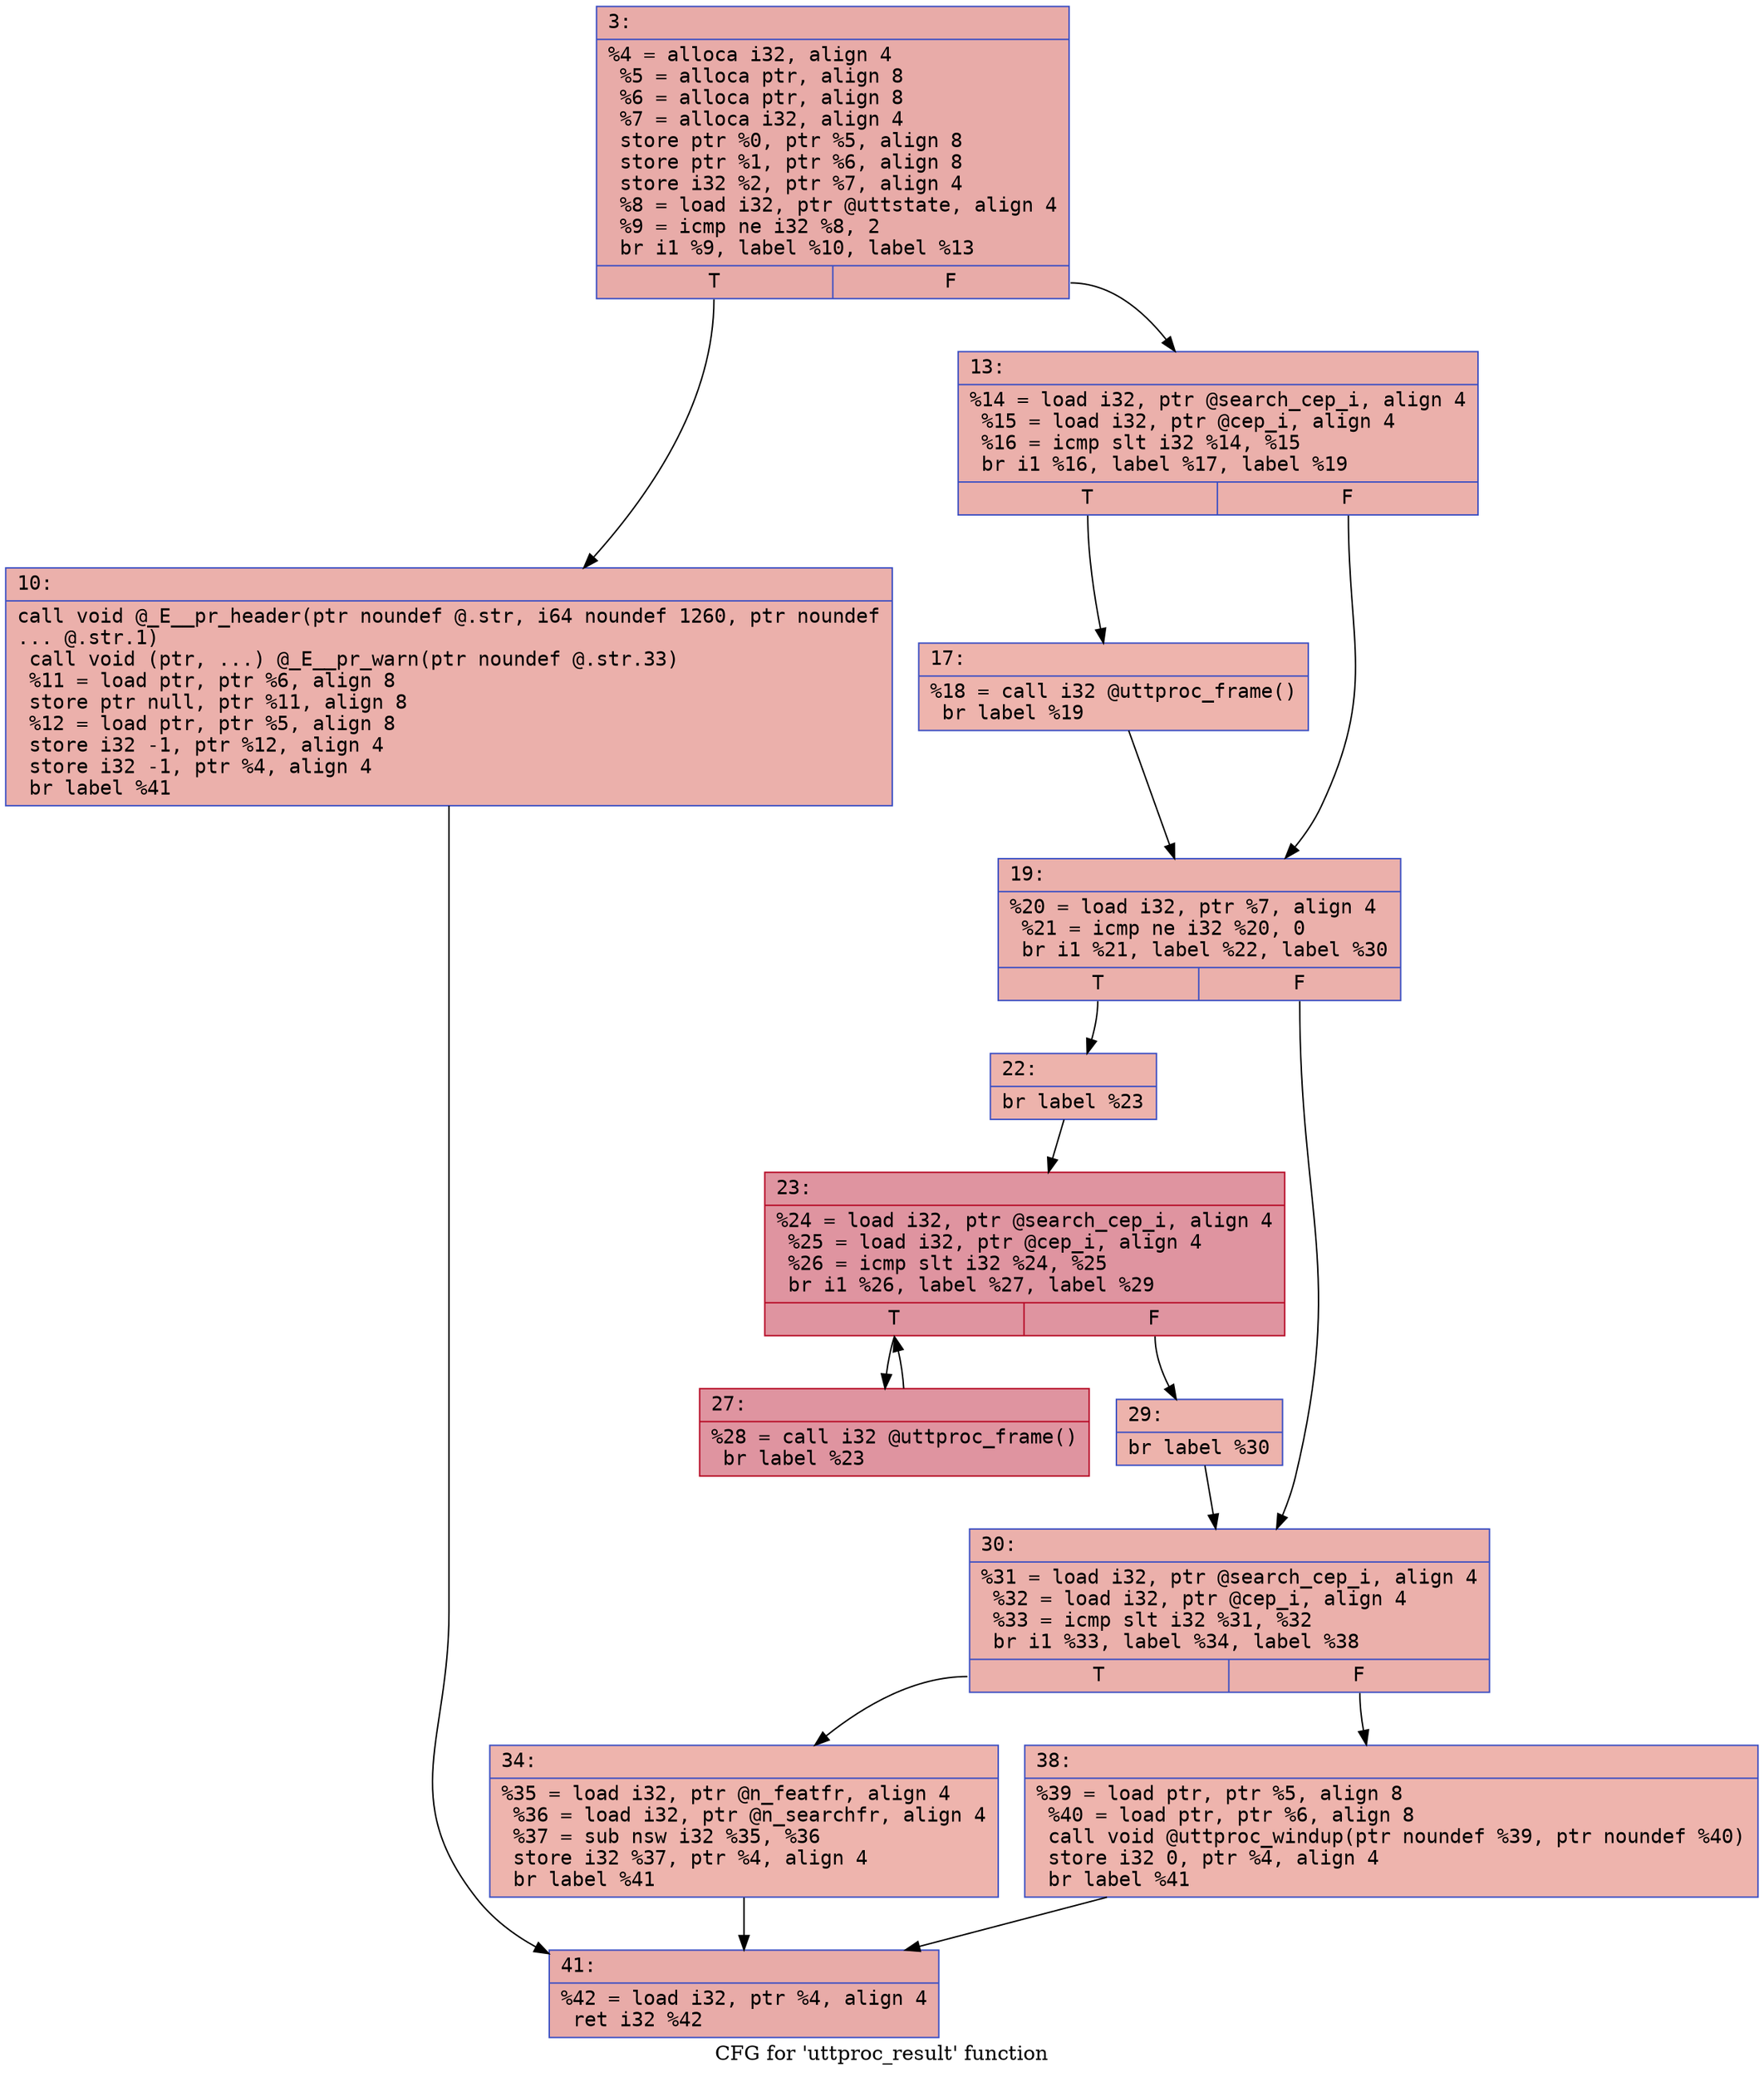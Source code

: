 digraph "CFG for 'uttproc_result' function" {
	label="CFG for 'uttproc_result' function";

	Node0x6000008a7e80 [shape=record,color="#3d50c3ff", style=filled, fillcolor="#cc403a70" fontname="Courier",label="{3:\l|  %4 = alloca i32, align 4\l  %5 = alloca ptr, align 8\l  %6 = alloca ptr, align 8\l  %7 = alloca i32, align 4\l  store ptr %0, ptr %5, align 8\l  store ptr %1, ptr %6, align 8\l  store i32 %2, ptr %7, align 4\l  %8 = load i32, ptr @uttstate, align 4\l  %9 = icmp ne i32 %8, 2\l  br i1 %9, label %10, label %13\l|{<s0>T|<s1>F}}"];
	Node0x6000008a7e80:s0 -> Node0x6000008a7ed0[tooltip="3 -> 10\nProbability 50.00%" ];
	Node0x6000008a7e80:s1 -> Node0x6000008a7f20[tooltip="3 -> 13\nProbability 50.00%" ];
	Node0x6000008a7ed0 [shape=record,color="#3d50c3ff", style=filled, fillcolor="#d24b4070" fontname="Courier",label="{10:\l|  call void @_E__pr_header(ptr noundef @.str, i64 noundef 1260, ptr noundef\l... @.str.1)\l  call void (ptr, ...) @_E__pr_warn(ptr noundef @.str.33)\l  %11 = load ptr, ptr %6, align 8\l  store ptr null, ptr %11, align 8\l  %12 = load ptr, ptr %5, align 8\l  store i32 -1, ptr %12, align 4\l  store i32 -1, ptr %4, align 4\l  br label %41\l}"];
	Node0x6000008a7ed0 -> Node0x6000008a0280[tooltip="10 -> 41\nProbability 100.00%" ];
	Node0x6000008a7f20 [shape=record,color="#3d50c3ff", style=filled, fillcolor="#d24b4070" fontname="Courier",label="{13:\l|  %14 = load i32, ptr @search_cep_i, align 4\l  %15 = load i32, ptr @cep_i, align 4\l  %16 = icmp slt i32 %14, %15\l  br i1 %16, label %17, label %19\l|{<s0>T|<s1>F}}"];
	Node0x6000008a7f20:s0 -> Node0x6000008a7f70[tooltip="13 -> 17\nProbability 50.00%" ];
	Node0x6000008a7f20:s1 -> Node0x6000008a0000[tooltip="13 -> 19\nProbability 50.00%" ];
	Node0x6000008a7f70 [shape=record,color="#3d50c3ff", style=filled, fillcolor="#d8564670" fontname="Courier",label="{17:\l|  %18 = call i32 @uttproc_frame()\l  br label %19\l}"];
	Node0x6000008a7f70 -> Node0x6000008a0000[tooltip="17 -> 19\nProbability 100.00%" ];
	Node0x6000008a0000 [shape=record,color="#3d50c3ff", style=filled, fillcolor="#d24b4070" fontname="Courier",label="{19:\l|  %20 = load i32, ptr %7, align 4\l  %21 = icmp ne i32 %20, 0\l  br i1 %21, label %22, label %30\l|{<s0>T|<s1>F}}"];
	Node0x6000008a0000:s0 -> Node0x6000008a0050[tooltip="19 -> 22\nProbability 62.50%" ];
	Node0x6000008a0000:s1 -> Node0x6000008a0190[tooltip="19 -> 30\nProbability 37.50%" ];
	Node0x6000008a0050 [shape=record,color="#3d50c3ff", style=filled, fillcolor="#d6524470" fontname="Courier",label="{22:\l|  br label %23\l}"];
	Node0x6000008a0050 -> Node0x6000008a00a0[tooltip="22 -> 23\nProbability 100.00%" ];
	Node0x6000008a00a0 [shape=record,color="#b70d28ff", style=filled, fillcolor="#b70d2870" fontname="Courier",label="{23:\l|  %24 = load i32, ptr @search_cep_i, align 4\l  %25 = load i32, ptr @cep_i, align 4\l  %26 = icmp slt i32 %24, %25\l  br i1 %26, label %27, label %29\l|{<s0>T|<s1>F}}"];
	Node0x6000008a00a0:s0 -> Node0x6000008a00f0[tooltip="23 -> 27\nProbability 96.88%" ];
	Node0x6000008a00a0:s1 -> Node0x6000008a0140[tooltip="23 -> 29\nProbability 3.12%" ];
	Node0x6000008a00f0 [shape=record,color="#b70d28ff", style=filled, fillcolor="#b70d2870" fontname="Courier",label="{27:\l|  %28 = call i32 @uttproc_frame()\l  br label %23\l}"];
	Node0x6000008a00f0 -> Node0x6000008a00a0[tooltip="27 -> 23\nProbability 100.00%" ];
	Node0x6000008a0140 [shape=record,color="#3d50c3ff", style=filled, fillcolor="#d6524470" fontname="Courier",label="{29:\l|  br label %30\l}"];
	Node0x6000008a0140 -> Node0x6000008a0190[tooltip="29 -> 30\nProbability 100.00%" ];
	Node0x6000008a0190 [shape=record,color="#3d50c3ff", style=filled, fillcolor="#d24b4070" fontname="Courier",label="{30:\l|  %31 = load i32, ptr @search_cep_i, align 4\l  %32 = load i32, ptr @cep_i, align 4\l  %33 = icmp slt i32 %31, %32\l  br i1 %33, label %34, label %38\l|{<s0>T|<s1>F}}"];
	Node0x6000008a0190:s0 -> Node0x6000008a01e0[tooltip="30 -> 34\nProbability 50.00%" ];
	Node0x6000008a0190:s1 -> Node0x6000008a0230[tooltip="30 -> 38\nProbability 50.00%" ];
	Node0x6000008a01e0 [shape=record,color="#3d50c3ff", style=filled, fillcolor="#d8564670" fontname="Courier",label="{34:\l|  %35 = load i32, ptr @n_featfr, align 4\l  %36 = load i32, ptr @n_searchfr, align 4\l  %37 = sub nsw i32 %35, %36\l  store i32 %37, ptr %4, align 4\l  br label %41\l}"];
	Node0x6000008a01e0 -> Node0x6000008a0280[tooltip="34 -> 41\nProbability 100.00%" ];
	Node0x6000008a0230 [shape=record,color="#3d50c3ff", style=filled, fillcolor="#d8564670" fontname="Courier",label="{38:\l|  %39 = load ptr, ptr %5, align 8\l  %40 = load ptr, ptr %6, align 8\l  call void @uttproc_windup(ptr noundef %39, ptr noundef %40)\l  store i32 0, ptr %4, align 4\l  br label %41\l}"];
	Node0x6000008a0230 -> Node0x6000008a0280[tooltip="38 -> 41\nProbability 100.00%" ];
	Node0x6000008a0280 [shape=record,color="#3d50c3ff", style=filled, fillcolor="#cc403a70" fontname="Courier",label="{41:\l|  %42 = load i32, ptr %4, align 4\l  ret i32 %42\l}"];
}
